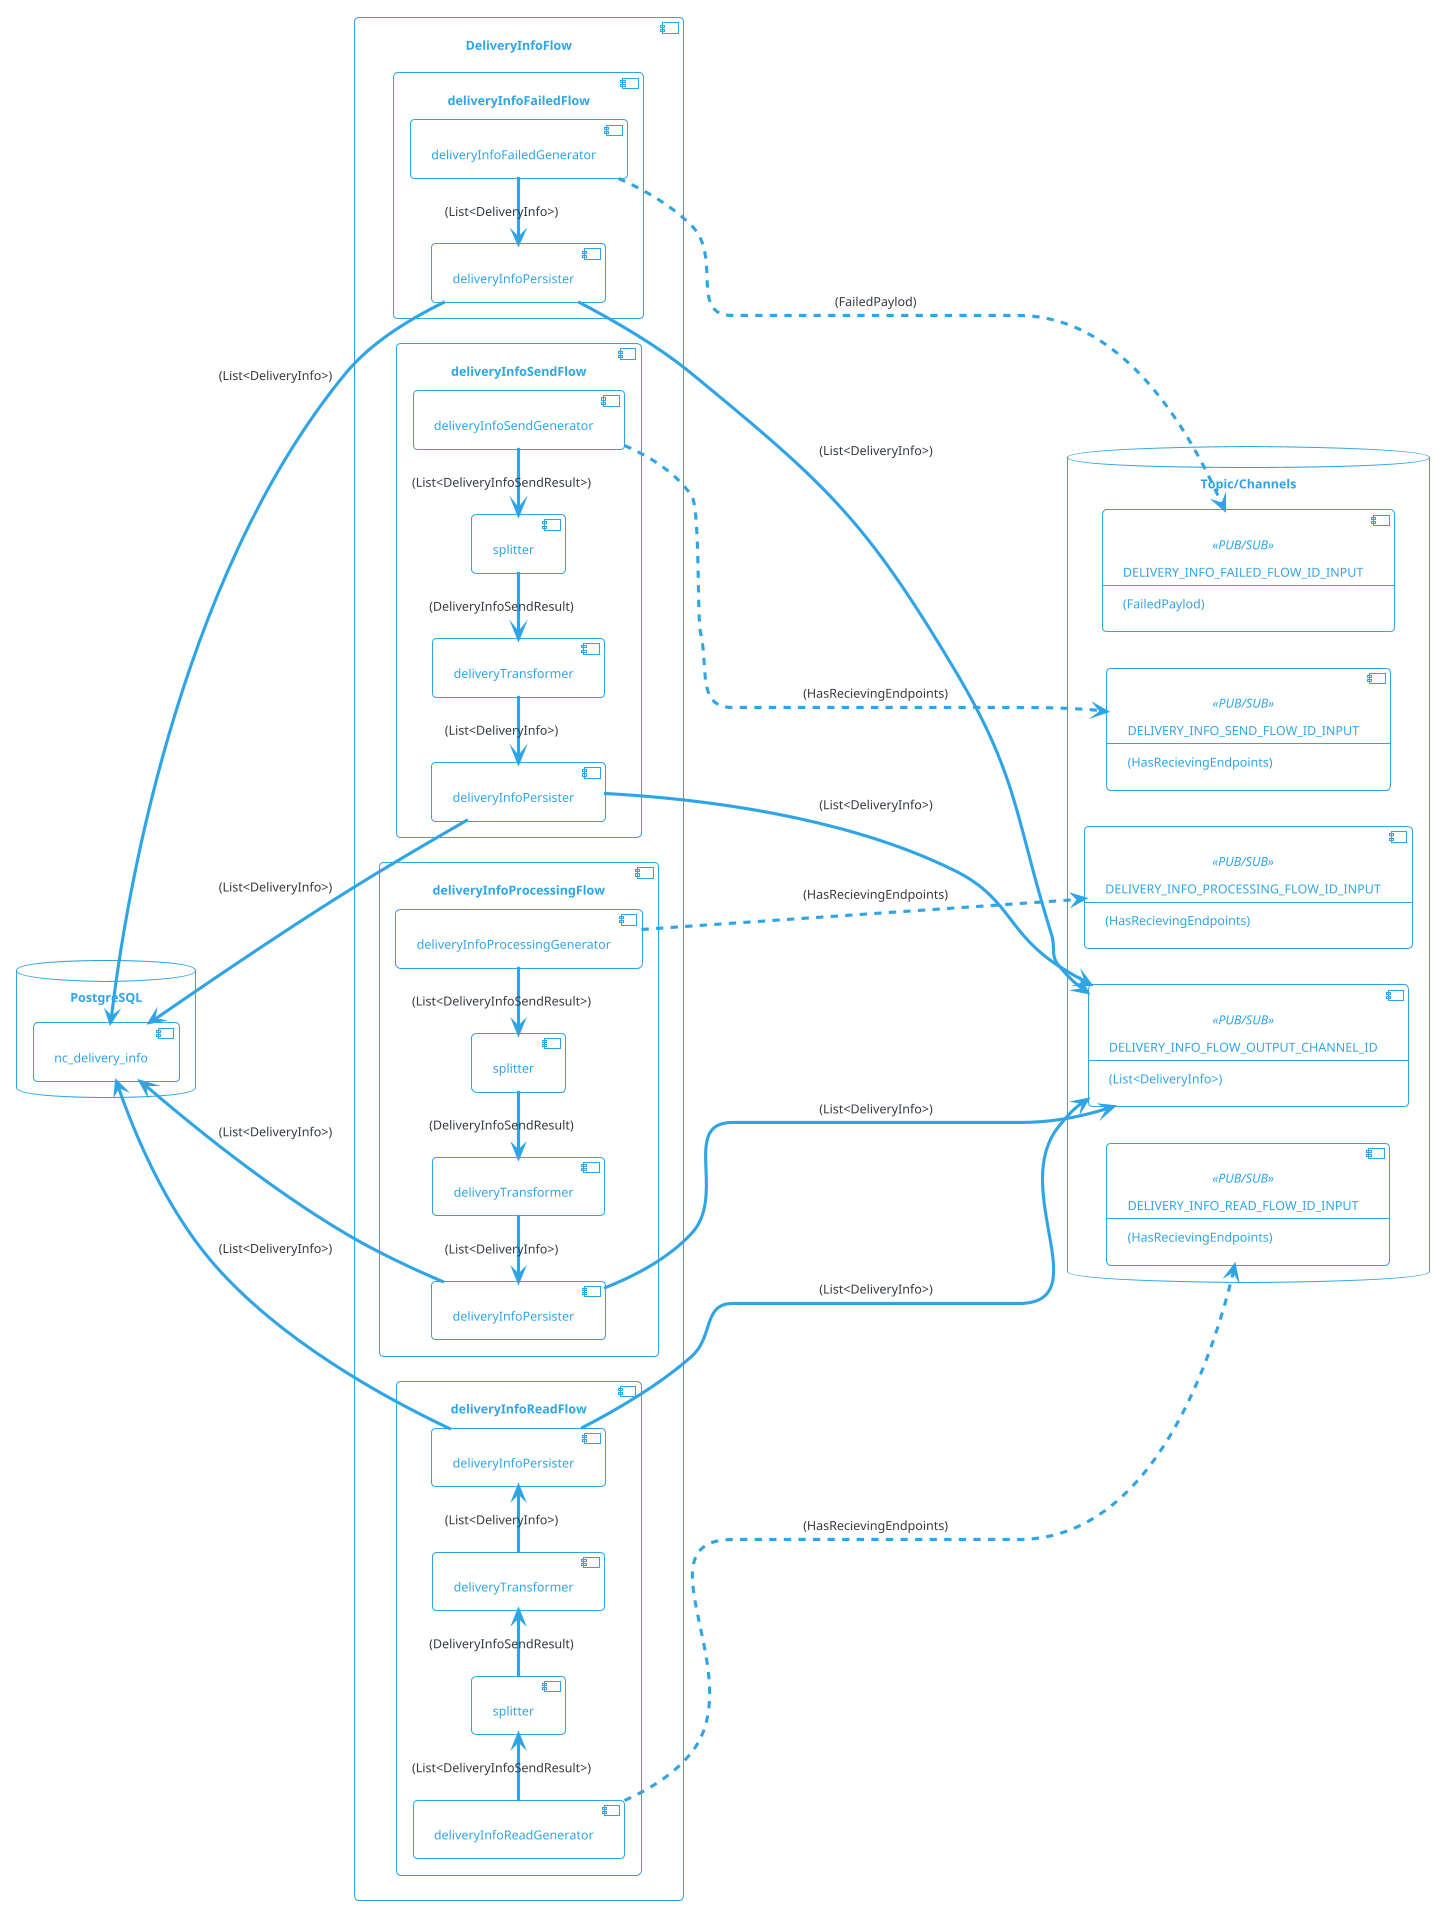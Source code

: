 @startuml

!theme cerulean-outline

left to right direction

skinparam backgroundcolor White
skinparam component {
    backgroundColor<<user defined>> LightGray
}



database "PostgreSQL" {
    [nc_delivery_info]
}

database "Topic/Channels" {
    component DELIVERY_INFO_PROCESSING_FLOW_ID_INPUT<<PUB/SUB>>  [
        DELIVERY_INFO_PROCESSING_FLOW_ID_INPUT
        --
        (HasRecievingEndpoints)
    ]
    component DELIVERY_INFO_SEND_FLOW_ID_INPUT<<PUB/SUB>>  [
        DELIVERY_INFO_SEND_FLOW_ID_INPUT
        --
        (HasRecievingEndpoints)
    ]
    component DELIVERY_INFO_READ_FLOW_ID_INPUT<<PUB/SUB>>  [
        DELIVERY_INFO_READ_FLOW_ID_INPUT
        --
        (HasRecievingEndpoints)
    ]
    component DELIVERY_INFO_FAILED_FLOW_ID_INPUT<<PUB/SUB>> [
        DELIVERY_INFO_FAILED_FLOW_ID_INPUT
        --
        (FailedPaylod)
    ]

    component DELIVERY_INFO_FLOW_OUTPUT_CHANNEL_ID<<PUB/SUB>> [
        DELIVERY_INFO_FLOW_OUTPUT_CHANNEL_ID
        --
        (List<DeliveryInfo>)
    ]
    
}

component "DeliveryInfoFlow" {
    component deliveryInfoFailedFlow {        
        [deliveryInfoFailedGenerator]
        [deliveryInfoPersister] as dip_failed

        deliveryInfoFailedGenerator -> dip_failed: (List<DeliveryInfo>)

        deliveryInfoFailedGenerator ..> DELIVERY_INFO_FAILED_FLOW_ID_INPUT: (FailedPaylod)
        dip_failed -----> DELIVERY_INFO_FLOW_OUTPUT_CHANNEL_ID: (List<DeliveryInfo>)

        dip_failed -u-> nc_delivery_info: (List<DeliveryInfo>)
    }

    component deliveryInfoSendFlow {
        [deliveryInfoSendGenerator]
        [splitter] as dips_send
        [deliveryTransformer] as dt_send
        [deliveryInfoPersister] as dip_send

        deliveryInfoSendGenerator -l-> dips_send: (List<DeliveryInfoSendResult>)
        dips_send -l-> dt_send: (DeliveryInfoSendResult)
        dt_send -l-> dip_send: (List<DeliveryInfo>)

        deliveryInfoSendGenerator ..> DELIVERY_INFO_SEND_FLOW_ID_INPUT: (HasRecievingEndpoints)
        dip_send -----> DELIVERY_INFO_FLOW_OUTPUT_CHANNEL_ID: (List<DeliveryInfo>)
    
        dip_send -u-> nc_delivery_info: (List<DeliveryInfo>)
    }

    component deliveryInfoProcessingFlow {
        [deliveryInfoProcessingGenerator]
        [splitter] as dips_processing
        [deliveryTransformer] as dt_processing
        [deliveryInfoPersister] as dip_processing

        deliveryInfoProcessingGenerator -l-> dips_processing: (List<DeliveryInfoSendResult>)
        dips_processing -l-> dt_processing: (DeliveryInfoSendResult)
        dt_processing -l-> dip_processing: (List<DeliveryInfo>)

        deliveryInfoProcessingGenerator ..> DELIVERY_INFO_PROCESSING_FLOW_ID_INPUT: (HasRecievingEndpoints)
        dip_processing -----> DELIVERY_INFO_FLOW_OUTPUT_CHANNEL_ID: (List<DeliveryInfo>)
    
        dip_processing -u-> nc_delivery_info: (List<DeliveryInfo>)
    }

    component deliveryInfoReadFlow {
        [deliveryInfoReadGenerator]
        [splitter] as dips_read
        [deliveryTransformer] as dt_read
        [deliveryInfoPersister] as dip_read

        deliveryInfoReadGenerator -> dips_read: (List<DeliveryInfoSendResult>)
        dips_read -> dt_read: (DeliveryInfoSendResult)
        dt_read -> dip_read: (List<DeliveryInfo>)

        deliveryInfoReadGenerator ..> DELIVERY_INFO_READ_FLOW_ID_INPUT: (HasRecievingEndpoints)
        dip_read -----> DELIVERY_INFO_FLOW_OUTPUT_CHANNEL_ID: (List<DeliveryInfo>)
    
        dip_read -u-> nc_delivery_info: (List<DeliveryInfo>)
    }
}

@enduml